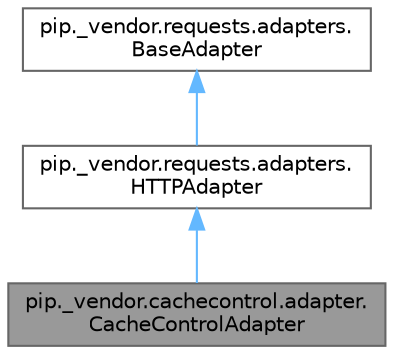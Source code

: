 digraph "pip._vendor.cachecontrol.adapter.CacheControlAdapter"
{
 // LATEX_PDF_SIZE
  bgcolor="transparent";
  edge [fontname=Helvetica,fontsize=10,labelfontname=Helvetica,labelfontsize=10];
  node [fontname=Helvetica,fontsize=10,shape=box,height=0.2,width=0.4];
  Node1 [id="Node000001",label="pip._vendor.cachecontrol.adapter.\lCacheControlAdapter",height=0.2,width=0.4,color="gray40", fillcolor="grey60", style="filled", fontcolor="black",tooltip=" "];
  Node2 -> Node1 [id="edge3_Node000001_Node000002",dir="back",color="steelblue1",style="solid",tooltip=" "];
  Node2 [id="Node000002",label="pip._vendor.requests.adapters.\lHTTPAdapter",height=0.2,width=0.4,color="gray40", fillcolor="white", style="filled",URL="$d3/d83/classpip_1_1__vendor_1_1requests_1_1adapters_1_1HTTPAdapter.html",tooltip=" "];
  Node3 -> Node2 [id="edge4_Node000002_Node000003",dir="back",color="steelblue1",style="solid",tooltip=" "];
  Node3 [id="Node000003",label="pip._vendor.requests.adapters.\lBaseAdapter",height=0.2,width=0.4,color="gray40", fillcolor="white", style="filled",URL="$db/d4e/classpip_1_1__vendor_1_1requests_1_1adapters_1_1BaseAdapter.html",tooltip=" "];
}
